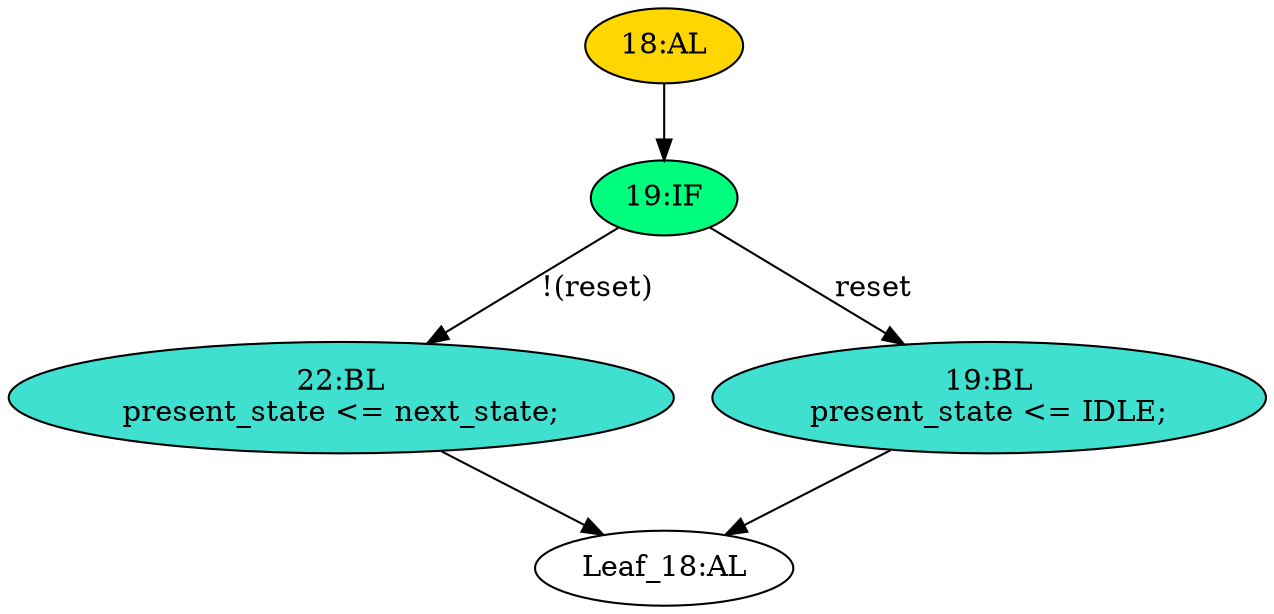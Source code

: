 strict digraph "" {
	node [label="\N"];
	"18:AL"	[ast="<pyverilog.vparser.ast.Always object at 0x7f7ef885e6d0>",
		clk_sens=True,
		fillcolor=gold,
		label="18:AL",
		sens="['clk']",
		statements="[]",
		style=filled,
		typ=Always,
		use_var="['reset', 'next_state']"];
	"19:IF"	[ast="<pyverilog.vparser.ast.IfStatement object at 0x7f7ef885e410>",
		fillcolor=springgreen,
		label="19:IF",
		statements="[]",
		style=filled,
		typ=IfStatement];
	"18:AL" -> "19:IF"	[cond="[]",
		lineno=None];
	"22:BL"	[ast="<pyverilog.vparser.ast.Block object at 0x7f7ef885e710>",
		fillcolor=turquoise,
		label="22:BL
present_state <= next_state;",
		statements="[<pyverilog.vparser.ast.NonblockingSubstitution object at 0x7f7ef885e950>]",
		style=filled,
		typ=Block];
	"Leaf_18:AL"	[def_var="['present_state']",
		label="Leaf_18:AL"];
	"22:BL" -> "Leaf_18:AL"	[cond="[]",
		lineno=None];
	"19:BL"	[ast="<pyverilog.vparser.ast.Block object at 0x7f7ef8115250>",
		fillcolor=turquoise,
		label="19:BL
present_state <= IDLE;",
		statements="[<pyverilog.vparser.ast.NonblockingSubstitution object at 0x7f7ef8115290>]",
		style=filled,
		typ=Block];
	"19:BL" -> "Leaf_18:AL"	[cond="[]",
		lineno=None];
	"19:IF" -> "22:BL"	[cond="['reset']",
		label="!(reset)",
		lineno=19];
	"19:IF" -> "19:BL"	[cond="['reset']",
		label=reset,
		lineno=19];
}
